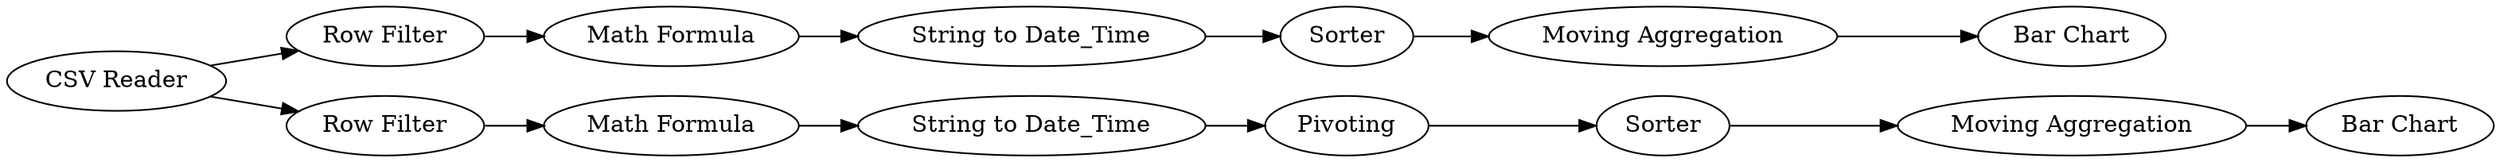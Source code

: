 digraph {
	"1366837435054966155_107" [label="Row Filter"]
	"1366837435054966155_116" [label=Sorter]
	"1366837435054966155_117" [label="Moving Aggregation"]
	"1366837435054966155_118" [label="Bar Chart"]
	"1366837435054966155_103" [label="Bar Chart"]
	"1366837435054966155_115" [label="String to Date_Time"]
	"1366837435054966155_106" [label="CSV Reader"]
	"1366837435054966155_113" [label="Row Filter"]
	"1366837435054966155_110" [label="Math Formula"]
	"1366837435054966155_114" [label="Math Formula"]
	"1366837435054966155_109" [label=Sorter]
	"1366837435054966155_108" [label="Moving Aggregation"]
	"1366837435054966155_112" [label=Pivoting]
	"1366837435054966155_111" [label="String to Date_Time"]
	"1366837435054966155_115" -> "1366837435054966155_112"
	"1366837435054966155_117" -> "1366837435054966155_118"
	"1366837435054966155_108" -> "1366837435054966155_103"
	"1366837435054966155_106" -> "1366837435054966155_113"
	"1366837435054966155_106" -> "1366837435054966155_107"
	"1366837435054966155_111" -> "1366837435054966155_109"
	"1366837435054966155_109" -> "1366837435054966155_108"
	"1366837435054966155_112" -> "1366837435054966155_116"
	"1366837435054966155_110" -> "1366837435054966155_111"
	"1366837435054966155_113" -> "1366837435054966155_114"
	"1366837435054966155_114" -> "1366837435054966155_115"
	"1366837435054966155_116" -> "1366837435054966155_117"
	"1366837435054966155_107" -> "1366837435054966155_110"
	rankdir=LR
}
